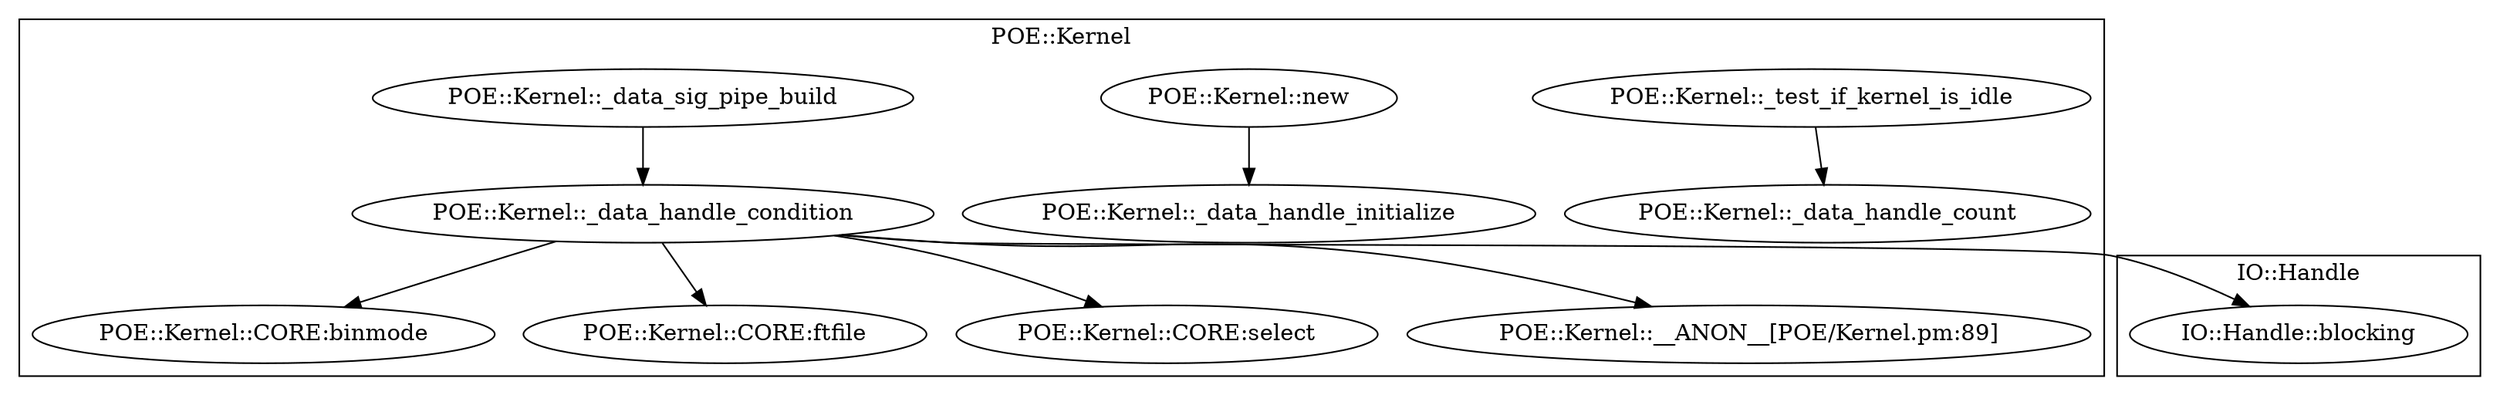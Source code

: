 digraph {
graph [overlap=false]
subgraph cluster_POE_Kernel {
	label="POE::Kernel";
	"POE::Kernel::CORE:binmode";
	"POE::Kernel::_test_if_kernel_is_idle";
	"POE::Kernel::_data_handle_initialize";
	"POE::Kernel::_data_handle_count";
	"POE::Kernel::CORE:ftfile";
	"POE::Kernel::new";
	"POE::Kernel::CORE:select";
	"POE::Kernel::_data_handle_condition";
	"POE::Kernel::__ANON__[POE/Kernel.pm:89]";
	"POE::Kernel::_data_sig_pipe_build";
}
subgraph cluster_IO_Handle {
	label="IO::Handle";
	"IO::Handle::blocking";
}
"POE::Kernel::_test_if_kernel_is_idle" -> "POE::Kernel::_data_handle_count";
"POE::Kernel::_data_handle_condition" -> "POE::Kernel::CORE:ftfile";
"POE::Kernel::_data_handle_condition" -> "POE::Kernel::CORE:select";
"POE::Kernel::_data_handle_condition" -> "IO::Handle::blocking";
"POE::Kernel::_data_handle_condition" -> "POE::Kernel::CORE:binmode";
"POE::Kernel::new" -> "POE::Kernel::_data_handle_initialize";
"POE::Kernel::_data_sig_pipe_build" -> "POE::Kernel::_data_handle_condition";
"POE::Kernel::_data_handle_condition" -> "POE::Kernel::__ANON__[POE/Kernel.pm:89]";
}
